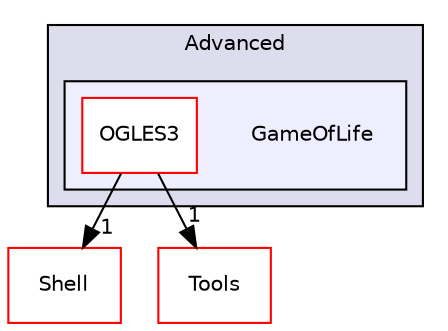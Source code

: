 digraph "PVR/SDK_3.4/Examples/Advanced/GameOfLife" {
  compound=true
  node [ fontsize="10", fontname="Helvetica"];
  edge [ labelfontsize="10", labelfontname="Helvetica"];
  subgraph clusterdir_3311445bd4425c20b6c3fe25c066f270 {
    graph [ bgcolor="#ddddee", pencolor="black", label="Advanced" fontname="Helvetica", fontsize="10", URL="dir_3311445bd4425c20b6c3fe25c066f270.html"]
  subgraph clusterdir_481956f5fd6b203f1329c2ce31f19f1b {
    graph [ bgcolor="#eeeeff", pencolor="black", label="" URL="dir_481956f5fd6b203f1329c2ce31f19f1b.html"];
    dir_481956f5fd6b203f1329c2ce31f19f1b [shape=plaintext label="GameOfLife"];
    dir_92ce6cc816ed49608e0d089b6d848612 [shape=box label="OGLES3" color="red" fillcolor="white" style="filled" URL="dir_92ce6cc816ed49608e0d089b6d848612.html"];
  }
  }
  dir_de41955a66a331b990d60d5323117a97 [shape=box label="Shell" fillcolor="white" style="filled" color="red" URL="dir_de41955a66a331b990d60d5323117a97.html"];
  dir_5222bd6691dac9df766f8a52293393a2 [shape=box label="Tools" fillcolor="white" style="filled" color="red" URL="dir_5222bd6691dac9df766f8a52293393a2.html"];
  dir_92ce6cc816ed49608e0d089b6d848612->dir_de41955a66a331b990d60d5323117a97 [headlabel="1", labeldistance=1.5 headhref="dir_000589_000133.html"];
  dir_92ce6cc816ed49608e0d089b6d848612->dir_5222bd6691dac9df766f8a52293393a2 [headlabel="1", labeldistance=1.5 headhref="dir_000589_001762.html"];
}
